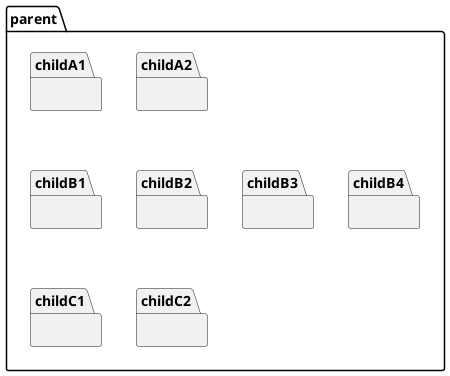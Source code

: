 @startuml
package "parent" {
  ' The together tag groups elements as a set, ensuring they stay in one area of the diagram.
  ' This is a simpler approach than having several [hidden] tags.
  together {
    package "childA2" {
    }

    package "childA1" {
    }
  }

  together {
    package "childB4" {
    }

    package "childB3" {
    }

    package "childB2" {
    }

    package "childB1" {
    }
  }


  together {
    package "childC2" {
    }

    package "childC1" {
    }
  }
  ' These [hidden] tags force the top down flow from A->C in the drawing, pushing the "together" groups around
  childA1 -[hidden]-> childB1
  childB1 -[hidden]-> childC1
}
@enduml
